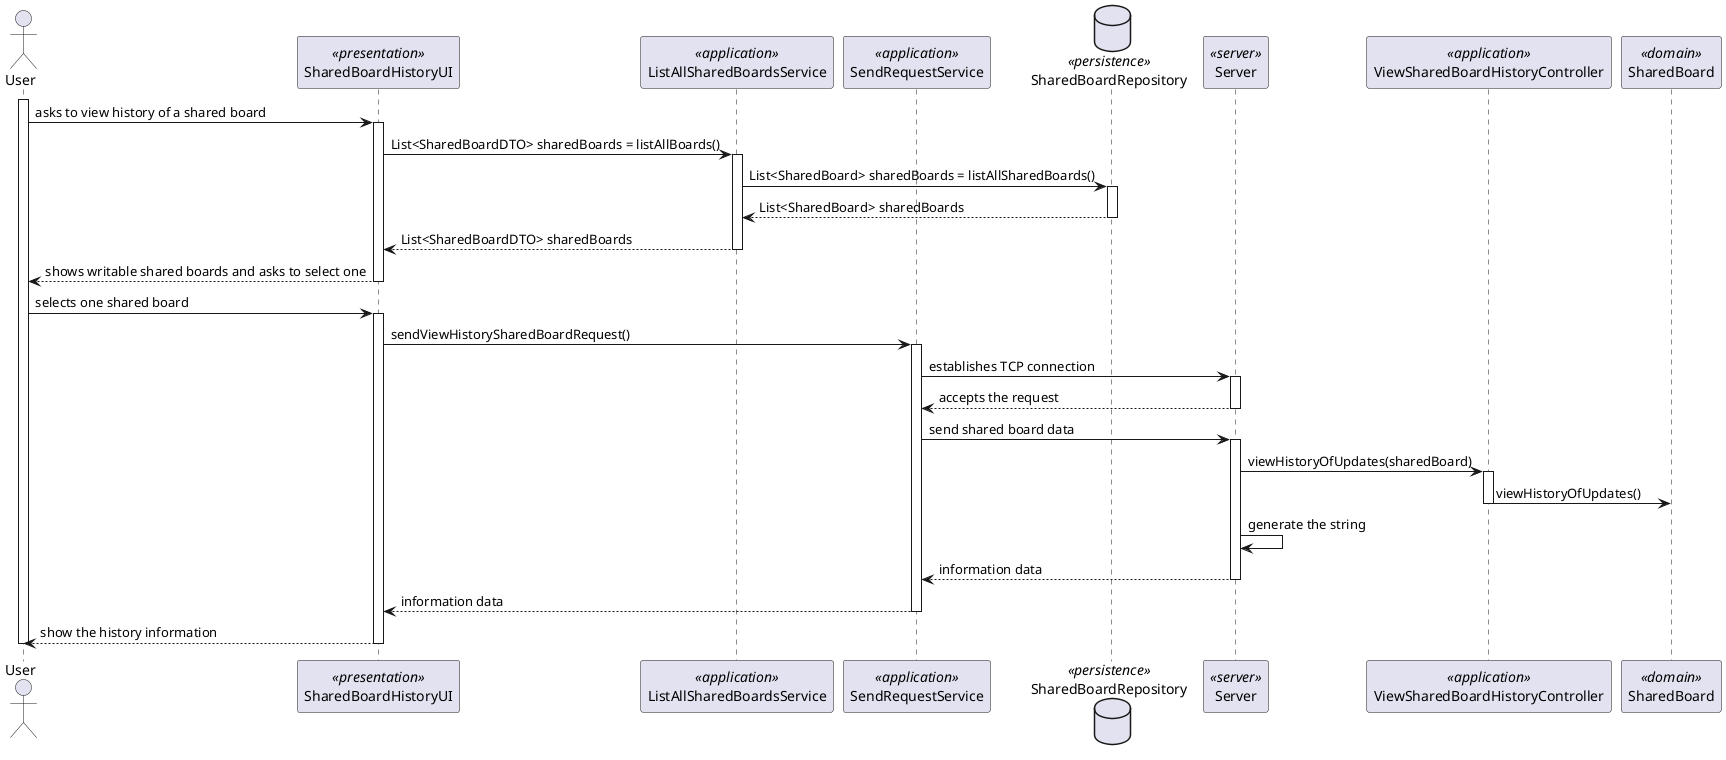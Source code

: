 @startuml

actor User as user
participant SharedBoardHistoryUI as ui <<presentation>>
participant ListAllSharedBoardsService as svc1 <<application>>
participant SendRequestService as svc2 <<application>>
database SharedBoardRepository as sbp_repo <<persistence>>
participant Server as server <<server>>
participant ViewSharedBoardHistoryController as ctrl <<application>>
participant SharedBoard as board <<domain>>

activate user
user -> ui : asks to view history of a shared board
activate ui
ui -> svc1 : List<SharedBoardDTO> sharedBoards = listAllBoards()
activate svc1

svc1 -> sbp_repo : List<SharedBoard> sharedBoards = listAllSharedBoards()
activate sbp_repo
sbp_repo --> svc1 : List<SharedBoard> sharedBoards
deactivate sbp_repo
svc1 --> ui : List<SharedBoardDTO> sharedBoards
deactivate svc1
ui --> user : shows writable shared boards and asks to select one
deactivate ui
user -> ui : selects one shared board
activate ui
ui-> svc2 : sendViewHistorySharedBoardRequest()
activate svc2
svc2 -> server : establishes TCP connection
activate server
server --> svc2 : accepts the request
deactivate server
svc2 -> server: send shared board data
activate server
server -> ctrl : viewHistoryOfUpdates(sharedBoard)
activate ctrl
ctrl -> board : viewHistoryOfUpdates()
deactivate ctrl
server -> server: generate the string
server --> svc2: information data
deactivate server
svc2 --> ui : information data
deactivate svc2
ui --> user : show the history information
deactivate ui
deactivate user

@enduml